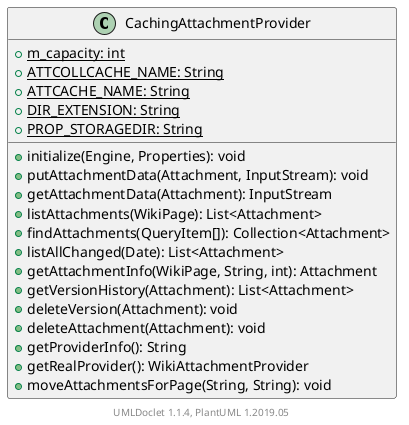 @startuml

    class CachingAttachmentProvider [[CachingAttachmentProvider.html]] {
        {static} +m_capacity: int
        {static} +ATTCOLLCACHE_NAME: String
        {static} +ATTCACHE_NAME: String
        {static} +DIR_EXTENSION: String
        {static} +PROP_STORAGEDIR: String
        +initialize(Engine, Properties): void
        +putAttachmentData(Attachment, InputStream): void
        +getAttachmentData(Attachment): InputStream
        +listAttachments(WikiPage): List<Attachment>
        +findAttachments(QueryItem[]): Collection<Attachment>
        +listAllChanged(Date): List<Attachment>
        +getAttachmentInfo(WikiPage, String, int): Attachment
        +getVersionHistory(Attachment): List<Attachment>
        +deleteVersion(Attachment): void
        +deleteAttachment(Attachment): void
        +getProviderInfo(): String
        +getRealProvider(): WikiAttachmentProvider
        +moveAttachmentsForPage(String, String): void
    }


    center footer UMLDoclet 1.1.4, PlantUML 1.2019.05
@enduml
